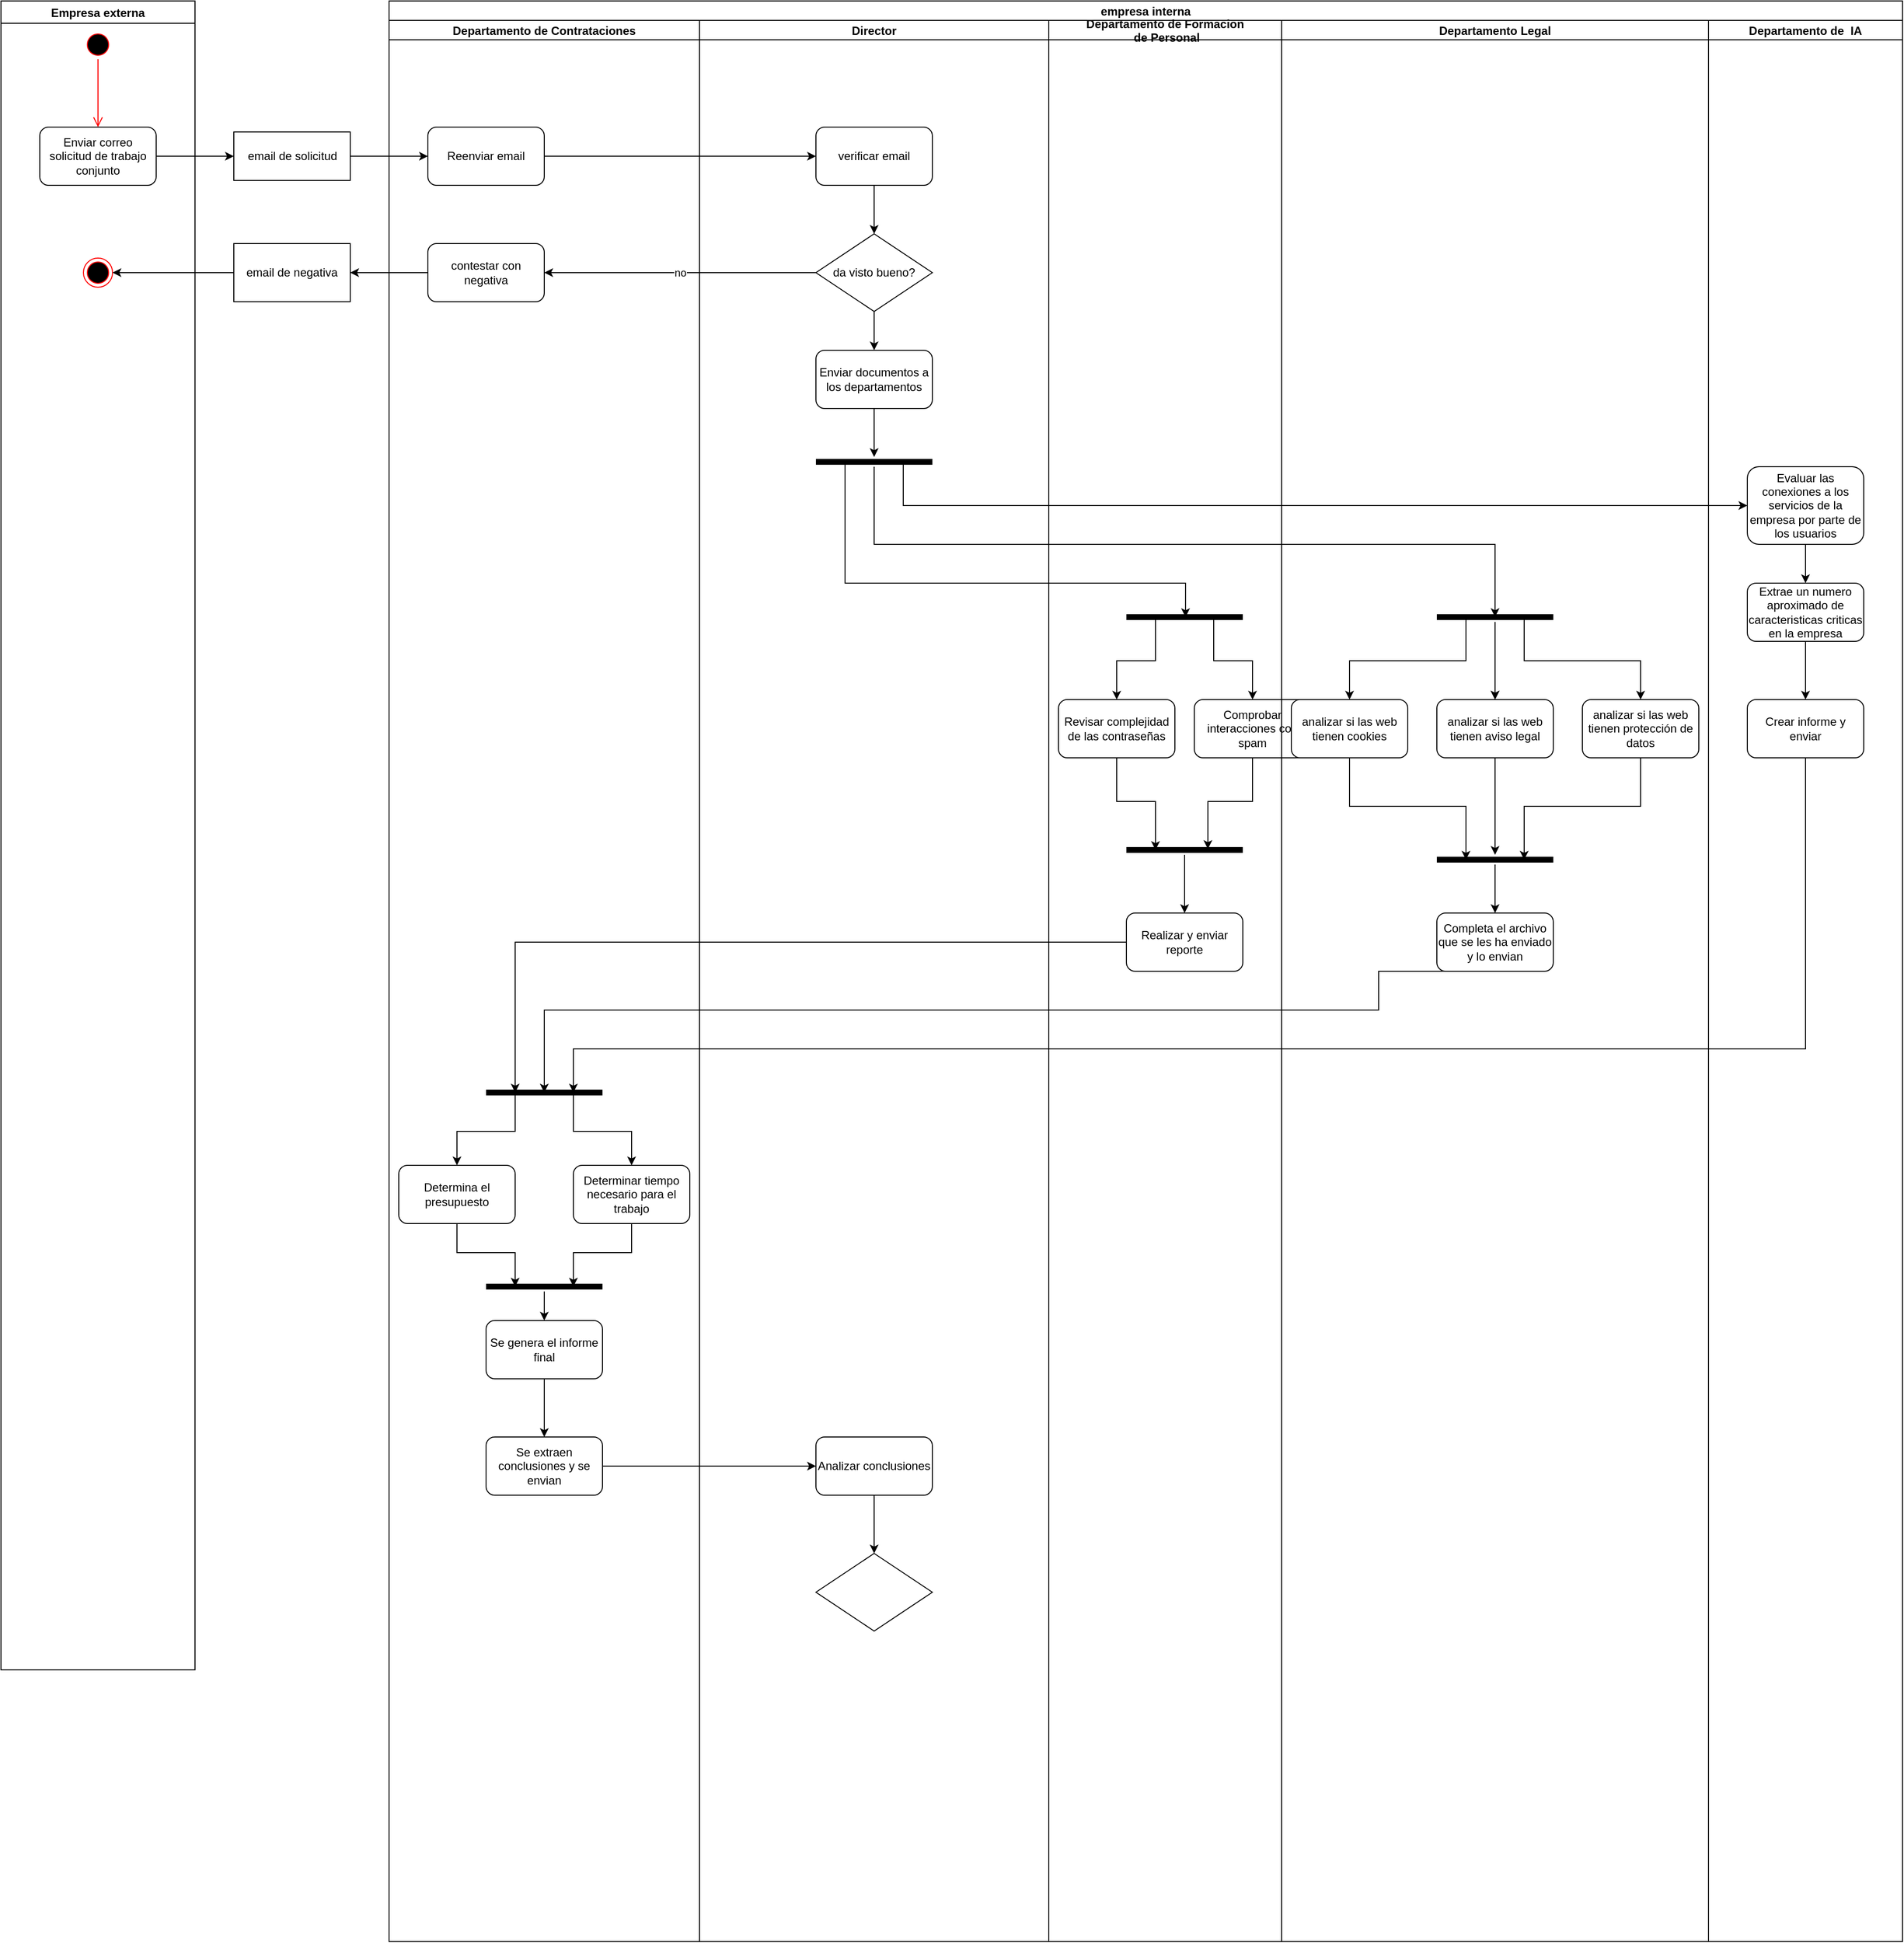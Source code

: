 <mxfile version="16.5.1" type="device"><diagram id="LiGhZ2nuh8dAzcWN-SU1" name="Página-1"><mxGraphModel dx="2249" dy="857" grid="1" gridSize="10" guides="1" tooltips="1" connect="1" arrows="1" fold="1" page="1" pageScale="1" pageWidth="827" pageHeight="1169" math="0" shadow="0"><root><mxCell id="0"/><mxCell id="1" parent="0"/><mxCell id="0Swow_-TbMU5JdjSDA4z-1" value="empresa interna" style="swimlane;childLayout=stackLayout;resizeParent=1;resizeParentMax=0;startSize=20;" vertex="1" parent="1"><mxGeometry x="160" y="240" width="1560" height="2000" as="geometry"/></mxCell><mxCell id="0Swow_-TbMU5JdjSDA4z-10" value="Departamento de Contrataciones" style="swimlane;startSize=20;" vertex="1" parent="0Swow_-TbMU5JdjSDA4z-1"><mxGeometry y="20" width="320" height="1980" as="geometry"/></mxCell><mxCell id="0Swow_-TbMU5JdjSDA4z-14" value="Reenviar email" style="rounded=1;whiteSpace=wrap;html=1;" vertex="1" parent="0Swow_-TbMU5JdjSDA4z-10"><mxGeometry x="40" y="110" width="120" height="60" as="geometry"/></mxCell><mxCell id="0Swow_-TbMU5JdjSDA4z-28" value="contestar con negativa" style="rounded=1;whiteSpace=wrap;html=1;" vertex="1" parent="0Swow_-TbMU5JdjSDA4z-10"><mxGeometry x="40" y="230" width="120" height="60" as="geometry"/></mxCell><mxCell id="0Swow_-TbMU5JdjSDA4z-93" style="edgeStyle=orthogonalEdgeStyle;rounded=0;orthogonalLoop=1;jettySize=auto;html=1;exitX=0.75;exitY=0.5;exitDx=0;exitDy=0;exitPerimeter=0;" edge="1" parent="0Swow_-TbMU5JdjSDA4z-10" source="0Swow_-TbMU5JdjSDA4z-62" target="0Swow_-TbMU5JdjSDA4z-92"><mxGeometry relative="1" as="geometry"/></mxCell><mxCell id="0Swow_-TbMU5JdjSDA4z-94" style="edgeStyle=orthogonalEdgeStyle;rounded=0;orthogonalLoop=1;jettySize=auto;html=1;exitX=0.25;exitY=0.5;exitDx=0;exitDy=0;exitPerimeter=0;entryX=0.5;entryY=0;entryDx=0;entryDy=0;" edge="1" parent="0Swow_-TbMU5JdjSDA4z-10" source="0Swow_-TbMU5JdjSDA4z-62" target="0Swow_-TbMU5JdjSDA4z-89"><mxGeometry relative="1" as="geometry"/></mxCell><mxCell id="0Swow_-TbMU5JdjSDA4z-62" value="" style="shape=line;html=1;strokeWidth=6;strokeColor=#000000;" vertex="1" parent="0Swow_-TbMU5JdjSDA4z-10"><mxGeometry x="100" y="1100" width="120" height="10" as="geometry"/></mxCell><mxCell id="0Swow_-TbMU5JdjSDA4z-97" style="edgeStyle=orthogonalEdgeStyle;rounded=0;orthogonalLoop=1;jettySize=auto;html=1;exitX=0.5;exitY=1;exitDx=0;exitDy=0;entryX=0.25;entryY=0.5;entryDx=0;entryDy=0;entryPerimeter=0;" edge="1" parent="0Swow_-TbMU5JdjSDA4z-10" source="0Swow_-TbMU5JdjSDA4z-89" target="0Swow_-TbMU5JdjSDA4z-95"><mxGeometry relative="1" as="geometry"/></mxCell><mxCell id="0Swow_-TbMU5JdjSDA4z-89" value="Determina el presupuesto" style="rounded=1;whiteSpace=wrap;html=1;strokeColor=#000000;" vertex="1" parent="0Swow_-TbMU5JdjSDA4z-10"><mxGeometry x="10" y="1180" width="120" height="60" as="geometry"/></mxCell><mxCell id="0Swow_-TbMU5JdjSDA4z-96" style="edgeStyle=orthogonalEdgeStyle;rounded=0;orthogonalLoop=1;jettySize=auto;html=1;exitX=0.5;exitY=1;exitDx=0;exitDy=0;entryX=0.75;entryY=0.5;entryDx=0;entryDy=0;entryPerimeter=0;" edge="1" parent="0Swow_-TbMU5JdjSDA4z-10" source="0Swow_-TbMU5JdjSDA4z-92" target="0Swow_-TbMU5JdjSDA4z-95"><mxGeometry relative="1" as="geometry"/></mxCell><mxCell id="0Swow_-TbMU5JdjSDA4z-92" value="Determinar tiempo necesario para el trabajo" style="rounded=1;whiteSpace=wrap;html=1;strokeColor=#000000;" vertex="1" parent="0Swow_-TbMU5JdjSDA4z-10"><mxGeometry x="190" y="1180" width="120" height="60" as="geometry"/></mxCell><mxCell id="0Swow_-TbMU5JdjSDA4z-99" value="" style="edgeStyle=orthogonalEdgeStyle;rounded=0;orthogonalLoop=1;jettySize=auto;html=1;" edge="1" parent="0Swow_-TbMU5JdjSDA4z-10" source="0Swow_-TbMU5JdjSDA4z-95" target="0Swow_-TbMU5JdjSDA4z-98"><mxGeometry relative="1" as="geometry"/></mxCell><mxCell id="0Swow_-TbMU5JdjSDA4z-95" value="" style="shape=line;html=1;strokeWidth=6;strokeColor=#000000;" vertex="1" parent="0Swow_-TbMU5JdjSDA4z-10"><mxGeometry x="100" y="1300" width="120" height="10" as="geometry"/></mxCell><mxCell id="0Swow_-TbMU5JdjSDA4z-102" style="edgeStyle=orthogonalEdgeStyle;rounded=0;orthogonalLoop=1;jettySize=auto;html=1;exitX=0.5;exitY=1;exitDx=0;exitDy=0;entryX=0.5;entryY=0;entryDx=0;entryDy=0;" edge="1" parent="0Swow_-TbMU5JdjSDA4z-10" source="0Swow_-TbMU5JdjSDA4z-98" target="0Swow_-TbMU5JdjSDA4z-101"><mxGeometry relative="1" as="geometry"/></mxCell><mxCell id="0Swow_-TbMU5JdjSDA4z-98" value="Se genera el informe final" style="rounded=1;whiteSpace=wrap;html=1;strokeColor=#000000;" vertex="1" parent="0Swow_-TbMU5JdjSDA4z-10"><mxGeometry x="100" y="1340" width="120" height="60" as="geometry"/></mxCell><mxCell id="0Swow_-TbMU5JdjSDA4z-101" value="Se extraen conclusiones y se envian" style="rounded=1;whiteSpace=wrap;html=1;strokeColor=#000000;" vertex="1" parent="0Swow_-TbMU5JdjSDA4z-10"><mxGeometry x="100" y="1460" width="120" height="60" as="geometry"/></mxCell><mxCell id="0Swow_-TbMU5JdjSDA4z-2" value="Director" style="swimlane;startSize=20;" vertex="1" parent="0Swow_-TbMU5JdjSDA4z-1"><mxGeometry x="320" y="20" width="360" height="1980" as="geometry"/></mxCell><mxCell id="0Swow_-TbMU5JdjSDA4z-26" style="edgeStyle=orthogonalEdgeStyle;rounded=0;orthogonalLoop=1;jettySize=auto;html=1;exitX=0.5;exitY=1;exitDx=0;exitDy=0;entryX=0.5;entryY=0;entryDx=0;entryDy=0;" edge="1" parent="0Swow_-TbMU5JdjSDA4z-2" source="0Swow_-TbMU5JdjSDA4z-22" target="0Swow_-TbMU5JdjSDA4z-24"><mxGeometry relative="1" as="geometry"/></mxCell><mxCell id="0Swow_-TbMU5JdjSDA4z-22" value="verificar email" style="rounded=1;whiteSpace=wrap;html=1;" vertex="1" parent="0Swow_-TbMU5JdjSDA4z-2"><mxGeometry x="120" y="110" width="120" height="60" as="geometry"/></mxCell><mxCell id="0Swow_-TbMU5JdjSDA4z-34" style="edgeStyle=orthogonalEdgeStyle;rounded=0;orthogonalLoop=1;jettySize=auto;html=1;exitX=0.5;exitY=1;exitDx=0;exitDy=0;entryX=0.5;entryY=0;entryDx=0;entryDy=0;" edge="1" parent="0Swow_-TbMU5JdjSDA4z-2" source="0Swow_-TbMU5JdjSDA4z-24" target="0Swow_-TbMU5JdjSDA4z-33"><mxGeometry relative="1" as="geometry"/></mxCell><mxCell id="0Swow_-TbMU5JdjSDA4z-24" value="da visto bueno?" style="rhombus;whiteSpace=wrap;html=1;" vertex="1" parent="0Swow_-TbMU5JdjSDA4z-2"><mxGeometry x="120" y="220" width="120" height="80" as="geometry"/></mxCell><mxCell id="0Swow_-TbMU5JdjSDA4z-42" style="edgeStyle=orthogonalEdgeStyle;rounded=0;orthogonalLoop=1;jettySize=auto;html=1;exitX=0.5;exitY=1;exitDx=0;exitDy=0;" edge="1" parent="0Swow_-TbMU5JdjSDA4z-2" source="0Swow_-TbMU5JdjSDA4z-33" target="0Swow_-TbMU5JdjSDA4z-40"><mxGeometry relative="1" as="geometry"/></mxCell><mxCell id="0Swow_-TbMU5JdjSDA4z-33" value="Enviar documentos a los departamentos" style="rounded=1;whiteSpace=wrap;html=1;" vertex="1" parent="0Swow_-TbMU5JdjSDA4z-2"><mxGeometry x="120" y="340" width="120" height="60" as="geometry"/></mxCell><mxCell id="0Swow_-TbMU5JdjSDA4z-40" value="" style="shape=line;html=1;strokeWidth=6;strokeColor=#000000;" vertex="1" parent="0Swow_-TbMU5JdjSDA4z-2"><mxGeometry x="120" y="450" width="120" height="10" as="geometry"/></mxCell><mxCell id="0Swow_-TbMU5JdjSDA4z-105" value="" style="rhombus;whiteSpace=wrap;html=1;strokeColor=#000000;" vertex="1" parent="0Swow_-TbMU5JdjSDA4z-2"><mxGeometry x="120" y="1580" width="120" height="80" as="geometry"/></mxCell><mxCell id="0Swow_-TbMU5JdjSDA4z-107" value="" style="edgeStyle=orthogonalEdgeStyle;rounded=0;orthogonalLoop=1;jettySize=auto;html=1;" edge="1" parent="0Swow_-TbMU5JdjSDA4z-2" source="0Swow_-TbMU5JdjSDA4z-106" target="0Swow_-TbMU5JdjSDA4z-105"><mxGeometry relative="1" as="geometry"/></mxCell><mxCell id="0Swow_-TbMU5JdjSDA4z-106" value="Analizar conclusiones" style="rounded=1;whiteSpace=wrap;html=1;strokeColor=#000000;" vertex="1" parent="0Swow_-TbMU5JdjSDA4z-2"><mxGeometry x="120" y="1460" width="120" height="60" as="geometry"/></mxCell><mxCell id="0Swow_-TbMU5JdjSDA4z-6" value="Departamento de Formacion&#10; de Personal" style="swimlane;startSize=20;" vertex="1" parent="0Swow_-TbMU5JdjSDA4z-1"><mxGeometry x="680" y="20" width="240" height="1980" as="geometry"><mxRectangle x="200" y="20" width="40" height="460" as="alternateBounds"/></mxGeometry></mxCell><mxCell id="0Swow_-TbMU5JdjSDA4z-53" style="edgeStyle=orthogonalEdgeStyle;rounded=0;orthogonalLoop=1;jettySize=auto;html=1;exitX=0.75;exitY=0.5;exitDx=0;exitDy=0;exitPerimeter=0;entryX=0.5;entryY=0;entryDx=0;entryDy=0;" edge="1" parent="0Swow_-TbMU5JdjSDA4z-6" source="0Swow_-TbMU5JdjSDA4z-49" target="0Swow_-TbMU5JdjSDA4z-52"><mxGeometry relative="1" as="geometry"/></mxCell><mxCell id="0Swow_-TbMU5JdjSDA4z-54" style="edgeStyle=orthogonalEdgeStyle;rounded=0;orthogonalLoop=1;jettySize=auto;html=1;exitX=0.25;exitY=0.5;exitDx=0;exitDy=0;exitPerimeter=0;entryX=0.5;entryY=0;entryDx=0;entryDy=0;" edge="1" parent="0Swow_-TbMU5JdjSDA4z-6" source="0Swow_-TbMU5JdjSDA4z-49" target="0Swow_-TbMU5JdjSDA4z-51"><mxGeometry relative="1" as="geometry"/></mxCell><mxCell id="0Swow_-TbMU5JdjSDA4z-49" value="" style="shape=line;html=1;strokeWidth=6;strokeColor=#000000;" vertex="1" parent="0Swow_-TbMU5JdjSDA4z-6"><mxGeometry x="80" y="610" width="120" height="10" as="geometry"/></mxCell><mxCell id="0Swow_-TbMU5JdjSDA4z-57" style="edgeStyle=orthogonalEdgeStyle;rounded=0;orthogonalLoop=1;jettySize=auto;html=1;exitX=0.5;exitY=1;exitDx=0;exitDy=0;entryX=0.25;entryY=0.5;entryDx=0;entryDy=0;entryPerimeter=0;" edge="1" parent="0Swow_-TbMU5JdjSDA4z-6" source="0Swow_-TbMU5JdjSDA4z-51" target="0Swow_-TbMU5JdjSDA4z-55"><mxGeometry relative="1" as="geometry"/></mxCell><mxCell id="0Swow_-TbMU5JdjSDA4z-51" value="Revisar complejidad de las contraseñas" style="rounded=1;whiteSpace=wrap;html=1;strokeColor=#000000;" vertex="1" parent="0Swow_-TbMU5JdjSDA4z-6"><mxGeometry x="10" y="700" width="120" height="60" as="geometry"/></mxCell><mxCell id="0Swow_-TbMU5JdjSDA4z-56" style="edgeStyle=orthogonalEdgeStyle;rounded=0;orthogonalLoop=1;jettySize=auto;html=1;exitX=0.5;exitY=1;exitDx=0;exitDy=0;entryX=0.7;entryY=0.4;entryDx=0;entryDy=0;entryPerimeter=0;" edge="1" parent="0Swow_-TbMU5JdjSDA4z-6" source="0Swow_-TbMU5JdjSDA4z-52" target="0Swow_-TbMU5JdjSDA4z-55"><mxGeometry relative="1" as="geometry"/></mxCell><mxCell id="0Swow_-TbMU5JdjSDA4z-52" value="Comprobar interacciones con spam" style="rounded=1;whiteSpace=wrap;html=1;strokeColor=#000000;" vertex="1" parent="0Swow_-TbMU5JdjSDA4z-6"><mxGeometry x="150" y="700" width="120" height="60" as="geometry"/></mxCell><mxCell id="0Swow_-TbMU5JdjSDA4z-59" value="" style="edgeStyle=orthogonalEdgeStyle;rounded=0;orthogonalLoop=1;jettySize=auto;html=1;entryX=0.5;entryY=0;entryDx=0;entryDy=0;" edge="1" parent="0Swow_-TbMU5JdjSDA4z-6" source="0Swow_-TbMU5JdjSDA4z-55" target="0Swow_-TbMU5JdjSDA4z-60"><mxGeometry relative="1" as="geometry"><mxPoint x="140" y="915" as="targetPoint"/></mxGeometry></mxCell><mxCell id="0Swow_-TbMU5JdjSDA4z-55" value="" style="shape=line;html=1;strokeWidth=6;strokeColor=#000000;" vertex="1" parent="0Swow_-TbMU5JdjSDA4z-6"><mxGeometry x="80" y="850" width="120" height="10" as="geometry"/></mxCell><mxCell id="0Swow_-TbMU5JdjSDA4z-60" value="Realizar y enviar reporte" style="rounded=1;whiteSpace=wrap;html=1;strokeColor=#000000;" vertex="1" parent="0Swow_-TbMU5JdjSDA4z-6"><mxGeometry x="80" y="920" width="120" height="60" as="geometry"/></mxCell><mxCell id="0Swow_-TbMU5JdjSDA4z-3" value="Departamento Legal" style="swimlane;startSize=20;" vertex="1" parent="0Swow_-TbMU5JdjSDA4z-1"><mxGeometry x="920" y="20" width="440" height="1980" as="geometry"/></mxCell><mxCell id="0Swow_-TbMU5JdjSDA4z-71" style="edgeStyle=orthogonalEdgeStyle;rounded=0;orthogonalLoop=1;jettySize=auto;html=1;exitX=0.25;exitY=0.5;exitDx=0;exitDy=0;exitPerimeter=0;entryX=0.5;entryY=0;entryDx=0;entryDy=0;" edge="1" parent="0Swow_-TbMU5JdjSDA4z-3" source="0Swow_-TbMU5JdjSDA4z-45" target="0Swow_-TbMU5JdjSDA4z-68"><mxGeometry relative="1" as="geometry"><Array as="points"><mxPoint x="190" y="660"/><mxPoint x="70" y="660"/></Array></mxGeometry></mxCell><mxCell id="0Swow_-TbMU5JdjSDA4z-72" value="" style="edgeStyle=orthogonalEdgeStyle;rounded=0;orthogonalLoop=1;jettySize=auto;html=1;" edge="1" parent="0Swow_-TbMU5JdjSDA4z-3" source="0Swow_-TbMU5JdjSDA4z-45" target="0Swow_-TbMU5JdjSDA4z-69"><mxGeometry relative="1" as="geometry"/></mxCell><mxCell id="0Swow_-TbMU5JdjSDA4z-73" style="edgeStyle=orthogonalEdgeStyle;rounded=0;orthogonalLoop=1;jettySize=auto;html=1;exitX=0.75;exitY=0.5;exitDx=0;exitDy=0;exitPerimeter=0;entryX=0.5;entryY=0;entryDx=0;entryDy=0;" edge="1" parent="0Swow_-TbMU5JdjSDA4z-3" source="0Swow_-TbMU5JdjSDA4z-45" target="0Swow_-TbMU5JdjSDA4z-70"><mxGeometry relative="1" as="geometry"><Array as="points"><mxPoint x="250" y="660"/><mxPoint x="370" y="660"/></Array></mxGeometry></mxCell><mxCell id="0Swow_-TbMU5JdjSDA4z-75" value="" style="edgeStyle=orthogonalEdgeStyle;rounded=0;orthogonalLoop=1;jettySize=auto;html=1;" edge="1" parent="0Swow_-TbMU5JdjSDA4z-3" source="0Swow_-TbMU5JdjSDA4z-45" target="0Swow_-TbMU5JdjSDA4z-69"><mxGeometry relative="1" as="geometry"/></mxCell><mxCell id="0Swow_-TbMU5JdjSDA4z-45" value="" style="shape=line;html=1;strokeWidth=6;strokeColor=#000000;" vertex="1" parent="0Swow_-TbMU5JdjSDA4z-3"><mxGeometry x="160" y="610" width="120" height="10" as="geometry"/></mxCell><mxCell id="0Swow_-TbMU5JdjSDA4z-79" style="edgeStyle=orthogonalEdgeStyle;rounded=0;orthogonalLoop=1;jettySize=auto;html=1;exitX=0.5;exitY=1;exitDx=0;exitDy=0;entryX=0.25;entryY=0.5;entryDx=0;entryDy=0;entryPerimeter=0;" edge="1" parent="0Swow_-TbMU5JdjSDA4z-3" source="0Swow_-TbMU5JdjSDA4z-68" target="0Swow_-TbMU5JdjSDA4z-76"><mxGeometry relative="1" as="geometry"/></mxCell><mxCell id="0Swow_-TbMU5JdjSDA4z-68" value="analizar si las web tienen cookies" style="rounded=1;whiteSpace=wrap;html=1;strokeColor=#000000;" vertex="1" parent="0Swow_-TbMU5JdjSDA4z-3"><mxGeometry x="10" y="700" width="120" height="60" as="geometry"/></mxCell><mxCell id="0Swow_-TbMU5JdjSDA4z-78" value="" style="edgeStyle=orthogonalEdgeStyle;rounded=0;orthogonalLoop=1;jettySize=auto;html=1;" edge="1" parent="0Swow_-TbMU5JdjSDA4z-3" source="0Swow_-TbMU5JdjSDA4z-69" target="0Swow_-TbMU5JdjSDA4z-76"><mxGeometry relative="1" as="geometry"/></mxCell><mxCell id="0Swow_-TbMU5JdjSDA4z-69" value="analizar si las web tienen aviso legal" style="rounded=1;whiteSpace=wrap;html=1;strokeColor=#000000;" vertex="1" parent="0Swow_-TbMU5JdjSDA4z-3"><mxGeometry x="160" y="700" width="120" height="60" as="geometry"/></mxCell><mxCell id="0Swow_-TbMU5JdjSDA4z-80" style="edgeStyle=orthogonalEdgeStyle;rounded=0;orthogonalLoop=1;jettySize=auto;html=1;exitX=0.5;exitY=1;exitDx=0;exitDy=0;entryX=0.75;entryY=0.5;entryDx=0;entryDy=0;entryPerimeter=0;" edge="1" parent="0Swow_-TbMU5JdjSDA4z-3" source="0Swow_-TbMU5JdjSDA4z-70" target="0Swow_-TbMU5JdjSDA4z-76"><mxGeometry relative="1" as="geometry"/></mxCell><mxCell id="0Swow_-TbMU5JdjSDA4z-70" value="analizar si las web tienen protección de datos" style="rounded=1;whiteSpace=wrap;html=1;strokeColor=#000000;" vertex="1" parent="0Swow_-TbMU5JdjSDA4z-3"><mxGeometry x="310" y="700" width="120" height="60" as="geometry"/></mxCell><mxCell id="0Swow_-TbMU5JdjSDA4z-74" value="Completa el archivo que se les ha enviado y lo envian" style="rounded=1;whiteSpace=wrap;html=1;strokeColor=#000000;" vertex="1" parent="0Swow_-TbMU5JdjSDA4z-3"><mxGeometry x="160" y="920" width="120" height="60" as="geometry"/></mxCell><mxCell id="0Swow_-TbMU5JdjSDA4z-81" value="" style="edgeStyle=orthogonalEdgeStyle;rounded=0;orthogonalLoop=1;jettySize=auto;html=1;" edge="1" parent="0Swow_-TbMU5JdjSDA4z-3" source="0Swow_-TbMU5JdjSDA4z-76" target="0Swow_-TbMU5JdjSDA4z-74"><mxGeometry relative="1" as="geometry"/></mxCell><mxCell id="0Swow_-TbMU5JdjSDA4z-76" value="" style="shape=line;html=1;strokeWidth=6;strokeColor=#000000;" vertex="1" parent="0Swow_-TbMU5JdjSDA4z-3"><mxGeometry x="160" y="860" width="120" height="10" as="geometry"/></mxCell><mxCell id="0Swow_-TbMU5JdjSDA4z-4" value="Departamento de  IA" style="swimlane;startSize=20;" vertex="1" parent="0Swow_-TbMU5JdjSDA4z-1"><mxGeometry x="1360" y="20" width="200" height="1980" as="geometry"/></mxCell><mxCell id="0Swow_-TbMU5JdjSDA4z-86" style="edgeStyle=orthogonalEdgeStyle;rounded=0;orthogonalLoop=1;jettySize=auto;html=1;exitX=0.5;exitY=1;exitDx=0;exitDy=0;entryX=0.5;entryY=0;entryDx=0;entryDy=0;" edge="1" parent="0Swow_-TbMU5JdjSDA4z-4" source="0Swow_-TbMU5JdjSDA4z-83" target="0Swow_-TbMU5JdjSDA4z-84"><mxGeometry relative="1" as="geometry"/></mxCell><mxCell id="0Swow_-TbMU5JdjSDA4z-83" value="Evaluar las conexiones a los servicios de la empresa por parte de los usuarios" style="rounded=1;whiteSpace=wrap;html=1;strokeColor=#000000;" vertex="1" parent="0Swow_-TbMU5JdjSDA4z-4"><mxGeometry x="40" y="460" width="120" height="80" as="geometry"/></mxCell><mxCell id="0Swow_-TbMU5JdjSDA4z-87" style="edgeStyle=orthogonalEdgeStyle;rounded=0;orthogonalLoop=1;jettySize=auto;html=1;exitX=0.5;exitY=1;exitDx=0;exitDy=0;" edge="1" parent="0Swow_-TbMU5JdjSDA4z-4" source="0Swow_-TbMU5JdjSDA4z-84" target="0Swow_-TbMU5JdjSDA4z-85"><mxGeometry relative="1" as="geometry"/></mxCell><mxCell id="0Swow_-TbMU5JdjSDA4z-84" value="Extrae un numero aproximado de caracteristicas criticas en la empresa" style="rounded=1;whiteSpace=wrap;html=1;strokeColor=#000000;" vertex="1" parent="0Swow_-TbMU5JdjSDA4z-4"><mxGeometry x="40" y="580" width="120" height="60" as="geometry"/></mxCell><mxCell id="0Swow_-TbMU5JdjSDA4z-85" value="Crear informe y enviar" style="rounded=1;whiteSpace=wrap;html=1;strokeColor=#000000;" vertex="1" parent="0Swow_-TbMU5JdjSDA4z-4"><mxGeometry x="40" y="700" width="120" height="60" as="geometry"/></mxCell><mxCell id="0Swow_-TbMU5JdjSDA4z-23" style="edgeStyle=orthogonalEdgeStyle;rounded=0;orthogonalLoop=1;jettySize=auto;html=1;exitX=1;exitY=0.5;exitDx=0;exitDy=0;entryX=0;entryY=0.5;entryDx=0;entryDy=0;" edge="1" parent="0Swow_-TbMU5JdjSDA4z-1" source="0Swow_-TbMU5JdjSDA4z-14" target="0Swow_-TbMU5JdjSDA4z-22"><mxGeometry relative="1" as="geometry"/></mxCell><mxCell id="0Swow_-TbMU5JdjSDA4z-27" value="no" style="edgeStyle=orthogonalEdgeStyle;rounded=0;orthogonalLoop=1;jettySize=auto;html=1;exitX=0;exitY=0.5;exitDx=0;exitDy=0;entryX=1;entryY=0.5;entryDx=0;entryDy=0;" edge="1" parent="0Swow_-TbMU5JdjSDA4z-1" source="0Swow_-TbMU5JdjSDA4z-24" target="0Swow_-TbMU5JdjSDA4z-28"><mxGeometry relative="1" as="geometry"><mxPoint x="225" y="360" as="targetPoint"/></mxGeometry></mxCell><mxCell id="0Swow_-TbMU5JdjSDA4z-46" value="" style="edgeStyle=orthogonalEdgeStyle;rounded=0;orthogonalLoop=1;jettySize=auto;html=1;entryX=0.498;entryY=0.486;entryDx=0;entryDy=0;entryPerimeter=0;" edge="1" parent="0Swow_-TbMU5JdjSDA4z-1" source="0Swow_-TbMU5JdjSDA4z-40" target="0Swow_-TbMU5JdjSDA4z-45"><mxGeometry relative="1" as="geometry"><mxPoint x="1140" y="440" as="targetPoint"/><Array as="points"><mxPoint x="500" y="560"/><mxPoint x="1140" y="560"/><mxPoint x="1140" y="635"/></Array></mxGeometry></mxCell><mxCell id="0Swow_-TbMU5JdjSDA4z-48" value="" style="edgeStyle=orthogonalEdgeStyle;rounded=0;orthogonalLoop=1;jettySize=auto;html=1;exitX=0.75;exitY=0.5;exitDx=0;exitDy=0;exitPerimeter=0;entryX=0;entryY=0.5;entryDx=0;entryDy=0;" edge="1" parent="0Swow_-TbMU5JdjSDA4z-1" source="0Swow_-TbMU5JdjSDA4z-40" target="0Swow_-TbMU5JdjSDA4z-83"><mxGeometry relative="1" as="geometry"><mxPoint x="1160" y="635" as="targetPoint"/><Array as="points"><mxPoint x="530" y="520"/></Array></mxGeometry></mxCell><mxCell id="0Swow_-TbMU5JdjSDA4z-50" value="" style="edgeStyle=orthogonalEdgeStyle;rounded=0;orthogonalLoop=1;jettySize=auto;html=1;exitX=0.25;exitY=0.5;exitDx=0;exitDy=0;exitPerimeter=0;entryX=0.508;entryY=0.5;entryDx=0;entryDy=0;entryPerimeter=0;" edge="1" parent="0Swow_-TbMU5JdjSDA4z-1" source="0Swow_-TbMU5JdjSDA4z-40" target="0Swow_-TbMU5JdjSDA4z-49"><mxGeometry relative="1" as="geometry"><mxPoint x="480" y="600" as="targetPoint"/><Array as="points"><mxPoint x="470" y="600"/><mxPoint x="821" y="600"/></Array></mxGeometry></mxCell><mxCell id="0Swow_-TbMU5JdjSDA4z-66" style="edgeStyle=orthogonalEdgeStyle;rounded=0;orthogonalLoop=1;jettySize=auto;html=1;exitX=0;exitY=0.5;exitDx=0;exitDy=0;entryX=0.25;entryY=0.5;entryDx=0;entryDy=0;entryPerimeter=0;" edge="1" parent="0Swow_-TbMU5JdjSDA4z-1" source="0Swow_-TbMU5JdjSDA4z-60" target="0Swow_-TbMU5JdjSDA4z-62"><mxGeometry relative="1" as="geometry"/></mxCell><mxCell id="0Swow_-TbMU5JdjSDA4z-82" style="edgeStyle=orthogonalEdgeStyle;rounded=0;orthogonalLoop=1;jettySize=auto;html=1;exitX=0.5;exitY=1;exitDx=0;exitDy=0;entryX=0.5;entryY=0.5;entryDx=0;entryDy=0;entryPerimeter=0;" edge="1" parent="0Swow_-TbMU5JdjSDA4z-1" source="0Swow_-TbMU5JdjSDA4z-74" target="0Swow_-TbMU5JdjSDA4z-62"><mxGeometry relative="1" as="geometry"><mxPoint x="110" y="1123" as="targetPoint"/><Array as="points"><mxPoint x="1020" y="1040"/><mxPoint x="160" y="1040"/></Array></mxGeometry></mxCell><mxCell id="0Swow_-TbMU5JdjSDA4z-88" style="edgeStyle=orthogonalEdgeStyle;rounded=0;orthogonalLoop=1;jettySize=auto;html=1;exitX=0.5;exitY=1;exitDx=0;exitDy=0;entryX=0.75;entryY=0.5;entryDx=0;entryDy=0;entryPerimeter=0;" edge="1" parent="0Swow_-TbMU5JdjSDA4z-1" source="0Swow_-TbMU5JdjSDA4z-85" target="0Swow_-TbMU5JdjSDA4z-62"><mxGeometry relative="1" as="geometry"><Array as="points"><mxPoint x="1220" y="1080"/><mxPoint x="140" y="1080"/></Array></mxGeometry></mxCell><mxCell id="0Swow_-TbMU5JdjSDA4z-104" style="edgeStyle=orthogonalEdgeStyle;rounded=0;orthogonalLoop=1;jettySize=auto;html=1;exitX=1;exitY=0.5;exitDx=0;exitDy=0;entryX=0;entryY=0.5;entryDx=0;entryDy=0;" edge="1" parent="0Swow_-TbMU5JdjSDA4z-1" source="0Swow_-TbMU5JdjSDA4z-101" target="0Swow_-TbMU5JdjSDA4z-106"><mxGeometry relative="1" as="geometry"><mxPoint x="330" y="1520" as="targetPoint"/></mxGeometry></mxCell><mxCell id="0Swow_-TbMU5JdjSDA4z-5" value="Empresa externa" style="swimlane;" vertex="1" parent="1"><mxGeometry x="-240" y="240" width="200" height="1720" as="geometry"/></mxCell><mxCell id="0Swow_-TbMU5JdjSDA4z-7" value="" style="ellipse;html=1;shape=startState;fillColor=#000000;strokeColor=#ff0000;" vertex="1" parent="0Swow_-TbMU5JdjSDA4z-5"><mxGeometry x="85" y="30" width="30" height="30" as="geometry"/></mxCell><mxCell id="0Swow_-TbMU5JdjSDA4z-8" value="" style="edgeStyle=orthogonalEdgeStyle;html=1;verticalAlign=bottom;endArrow=open;endSize=8;strokeColor=#ff0000;rounded=0;entryX=0.5;entryY=0;entryDx=0;entryDy=0;" edge="1" source="0Swow_-TbMU5JdjSDA4z-7" parent="0Swow_-TbMU5JdjSDA4z-5" target="0Swow_-TbMU5JdjSDA4z-11"><mxGeometry relative="1" as="geometry"><mxPoint x="100" y="120" as="targetPoint"/></mxGeometry></mxCell><mxCell id="0Swow_-TbMU5JdjSDA4z-11" value="Enviar correo solicitud de trabajo conjunto" style="rounded=1;whiteSpace=wrap;html=1;" vertex="1" parent="0Swow_-TbMU5JdjSDA4z-5"><mxGeometry x="40" y="130" width="120" height="60" as="geometry"/></mxCell><mxCell id="0Swow_-TbMU5JdjSDA4z-31" value="" style="ellipse;html=1;shape=endState;fillColor=#000000;strokeColor=#ff0000;" vertex="1" parent="0Swow_-TbMU5JdjSDA4z-5"><mxGeometry x="85" y="265" width="30" height="30" as="geometry"/></mxCell><mxCell id="0Swow_-TbMU5JdjSDA4z-15" style="edgeStyle=orthogonalEdgeStyle;rounded=0;orthogonalLoop=1;jettySize=auto;html=1;exitX=1;exitY=0.5;exitDx=0;exitDy=0;entryX=0;entryY=0.5;entryDx=0;entryDy=0;" edge="1" parent="1" source="0Swow_-TbMU5JdjSDA4z-12" target="0Swow_-TbMU5JdjSDA4z-14"><mxGeometry relative="1" as="geometry"/></mxCell><mxCell id="0Swow_-TbMU5JdjSDA4z-12" value="email de solicitud" style="html=1;" vertex="1" parent="1"><mxGeometry y="375" width="120" height="50" as="geometry"/></mxCell><mxCell id="0Swow_-TbMU5JdjSDA4z-13" value="" style="endArrow=classic;html=1;rounded=0;exitX=1;exitY=0.5;exitDx=0;exitDy=0;entryX=0;entryY=0.5;entryDx=0;entryDy=0;" edge="1" parent="1" source="0Swow_-TbMU5JdjSDA4z-11" target="0Swow_-TbMU5JdjSDA4z-12"><mxGeometry width="50" height="50" relative="1" as="geometry"><mxPoint x="390" y="660" as="sourcePoint"/><mxPoint x="440" y="610" as="targetPoint"/></mxGeometry></mxCell><mxCell id="0Swow_-TbMU5JdjSDA4z-32" style="edgeStyle=orthogonalEdgeStyle;rounded=0;orthogonalLoop=1;jettySize=auto;html=1;exitX=0;exitY=0.5;exitDx=0;exitDy=0;entryX=1;entryY=0.5;entryDx=0;entryDy=0;" edge="1" parent="1" source="0Swow_-TbMU5JdjSDA4z-29" target="0Swow_-TbMU5JdjSDA4z-31"><mxGeometry relative="1" as="geometry"/></mxCell><mxCell id="0Swow_-TbMU5JdjSDA4z-29" value="email de negativa" style="rounded=0;whiteSpace=wrap;html=1;" vertex="1" parent="1"><mxGeometry y="490" width="120" height="60" as="geometry"/></mxCell><mxCell id="0Swow_-TbMU5JdjSDA4z-30" style="edgeStyle=orthogonalEdgeStyle;rounded=0;orthogonalLoop=1;jettySize=auto;html=1;exitX=0;exitY=0.5;exitDx=0;exitDy=0;entryX=1;entryY=0.5;entryDx=0;entryDy=0;" edge="1" parent="1" source="0Swow_-TbMU5JdjSDA4z-28" target="0Swow_-TbMU5JdjSDA4z-29"><mxGeometry relative="1" as="geometry"/></mxCell></root></mxGraphModel></diagram></mxfile>
